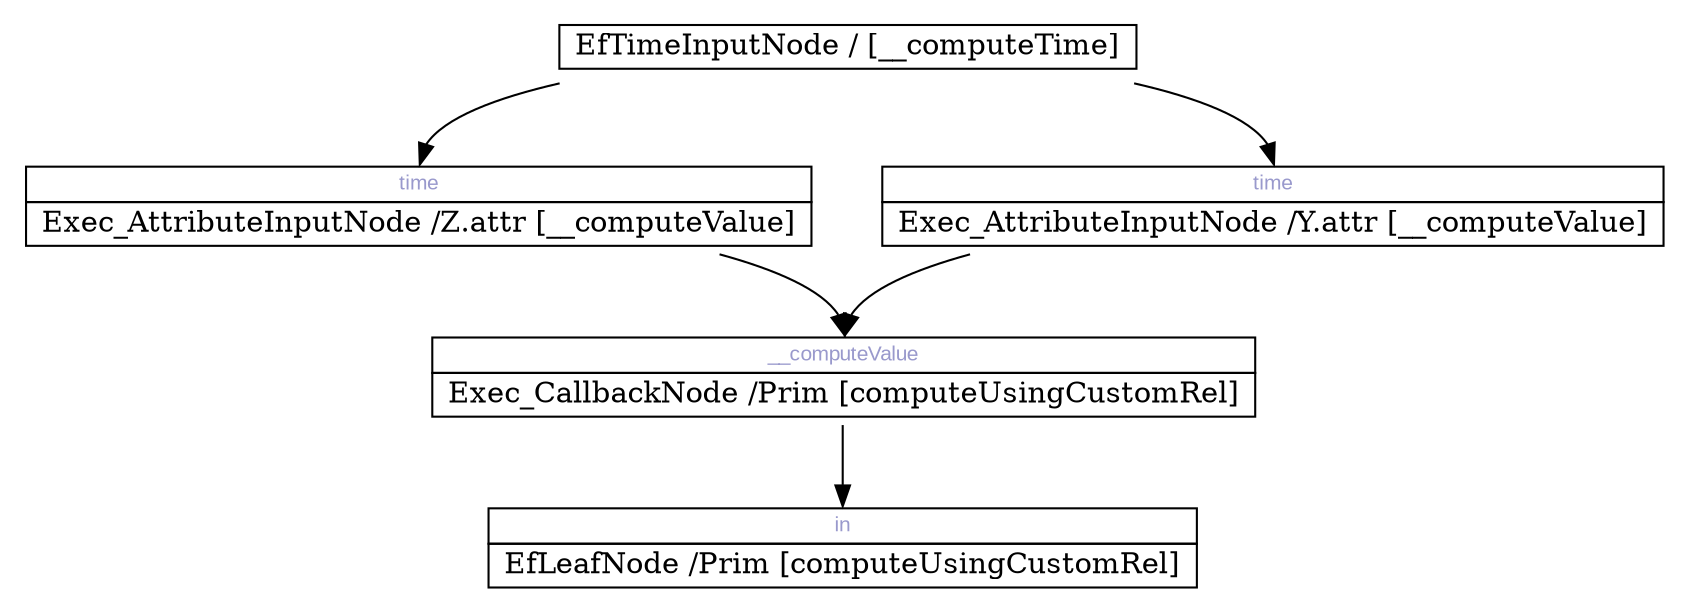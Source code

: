 digraph network {
	rankdir=TB;
	page="8.5, 11";

	node [shape=plaintext];
		"0x7f823653a560" [label=<
		<TABLE BORDER="0" CELLBORDER="1" CELLSPACING="0">
			<TR><TD COLSPAN="1"> EfTimeInputNode / [__computeTime] </TD></TR>
		</TABLE>>];
	node [shape=plaintext];
		"0x7f8226a3b200" [label=<
		<TABLE BORDER="0" CELLBORDER="1" CELLSPACING="0">
			<TR><TD PORT="0x7f82365242f0" COLSPAN="1"><FONT POINT-SIZE="10" FACE="Arial" COLOR="#9999cc">time</FONT></TD></TR>
			<TR><TD COLSPAN="1"> Exec_AttributeInputNode /Z.attr [__computeValue] </TD></TR>
		</TABLE>>];
	node [shape=plaintext];
		"0x7f8224a70300" [label=<
		<TABLE BORDER="0" CELLBORDER="1" CELLSPACING="0">
			<TR><TD PORT="0x7f8236525400" COLSPAN="1"><FONT POINT-SIZE="10" FACE="Arial" COLOR="#9999cc">time</FONT></TD></TR>
			<TR><TD COLSPAN="1"> Exec_AttributeInputNode /Y.attr [__computeValue] </TD></TR>
		</TABLE>>];
	node [shape=plaintext];
		"0x7f8230416330" [label=<
		<TABLE BORDER="0" CELLBORDER="1" CELLSPACING="0">
			<TR><TD PORT="0x7f82365255b0" COLSPAN="1"><FONT POINT-SIZE="10" FACE="Arial" COLOR="#9999cc">__computeValue</FONT></TD></TR>
			<TR><TD COLSPAN="1"> Exec_CallbackNode /Prim [computeUsingCustomRel] </TD></TR>
		</TABLE>>];
	node [shape=plaintext];
		"0x7f8230523a00" [label=<
		<TABLE BORDER="0" CELLBORDER="1" CELLSPACING="0">
			<TR><TD PORT="0x7f8236525b20" COLSPAN="1"><FONT POINT-SIZE="10" FACE="Arial" COLOR="#9999cc">in</FONT></TD></TR>
			<TR><TD COLSPAN="1"> EfLeafNode /Prim [computeUsingCustomRel] </TD></TR>
		</TABLE>>];
		"0x7f823653a560" -> "0x7f8226a3b200":"0x7f82365242f0":n;
		"0x7f823653a560" -> "0x7f8224a70300":"0x7f8236525400":n;
		"0x7f8224a70300" -> "0x7f8230416330":"0x7f82365255b0":n;
		"0x7f8226a3b200" -> "0x7f8230416330":"0x7f82365255b0":n;
		"0x7f8230416330" -> "0x7f8230523a00":"0x7f8236525b20":n;
}
